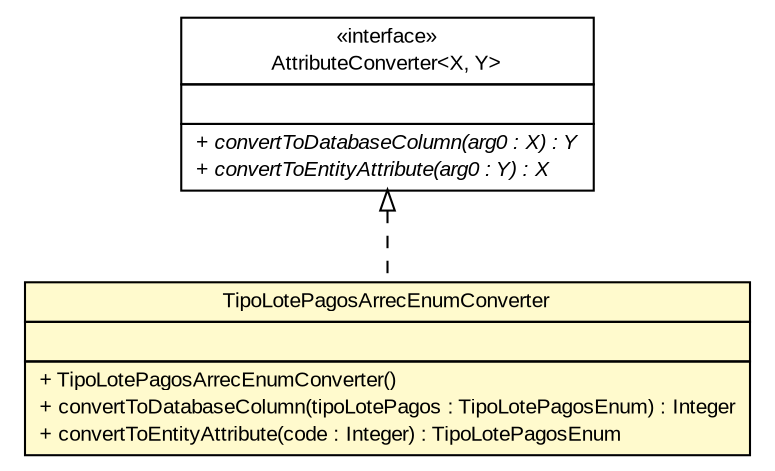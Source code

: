 #!/usr/local/bin/dot
#
# Class diagram 
# Generated by UMLGraph version R5_6 (http://www.umlgraph.org/)
#

digraph G {
	edge [fontname="arial",fontsize=10,labelfontname="arial",labelfontsize=10];
	node [fontname="arial",fontsize=10,shape=plaintext];
	nodesep=0.25;
	ranksep=0.5;
	// br.gov.to.sefaz.arr.persistence.converter.TipoLotePagosArrecEnumConverter
	c128416 [label=<<table title="br.gov.to.sefaz.arr.persistence.converter.TipoLotePagosArrecEnumConverter" border="0" cellborder="1" cellspacing="0" cellpadding="2" port="p" bgcolor="lemonChiffon" href="./TipoLotePagosArrecEnumConverter.html">
		<tr><td><table border="0" cellspacing="0" cellpadding="1">
<tr><td align="center" balign="center"> TipoLotePagosArrecEnumConverter </td></tr>
		</table></td></tr>
		<tr><td><table border="0" cellspacing="0" cellpadding="1">
<tr><td align="left" balign="left">  </td></tr>
		</table></td></tr>
		<tr><td><table border="0" cellspacing="0" cellpadding="1">
<tr><td align="left" balign="left"> + TipoLotePagosArrecEnumConverter() </td></tr>
<tr><td align="left" balign="left"> + convertToDatabaseColumn(tipoLotePagos : TipoLotePagosEnum) : Integer </td></tr>
<tr><td align="left" balign="left"> + convertToEntityAttribute(code : Integer) : TipoLotePagosEnum </td></tr>
		</table></td></tr>
		</table>>, URL="./TipoLotePagosArrecEnumConverter.html", fontname="arial", fontcolor="black", fontsize=10.0];
	//br.gov.to.sefaz.arr.persistence.converter.TipoLotePagosArrecEnumConverter implements javax.persistence.AttributeConverter<X, Y>
	c128651:p -> c128416:p [dir=back,arrowtail=empty,style=dashed];
	// javax.persistence.AttributeConverter<X, Y>
	c128651 [label=<<table title="javax.persistence.AttributeConverter" border="0" cellborder="1" cellspacing="0" cellpadding="2" port="p" href="http://java.sun.com/j2se/1.4.2/docs/api/javax/persistence/AttributeConverter.html">
		<tr><td><table border="0" cellspacing="0" cellpadding="1">
<tr><td align="center" balign="center"> &#171;interface&#187; </td></tr>
<tr><td align="center" balign="center"> AttributeConverter&lt;X, Y&gt; </td></tr>
		</table></td></tr>
		<tr><td><table border="0" cellspacing="0" cellpadding="1">
<tr><td align="left" balign="left">  </td></tr>
		</table></td></tr>
		<tr><td><table border="0" cellspacing="0" cellpadding="1">
<tr><td align="left" balign="left"><font face="arial italic" point-size="10.0"> + convertToDatabaseColumn(arg0 : X) : Y </font></td></tr>
<tr><td align="left" balign="left"><font face="arial italic" point-size="10.0"> + convertToEntityAttribute(arg0 : Y) : X </font></td></tr>
		</table></td></tr>
		</table>>, URL="http://java.sun.com/j2se/1.4.2/docs/api/javax/persistence/AttributeConverter.html", fontname="arial", fontcolor="black", fontsize=10.0];
}

